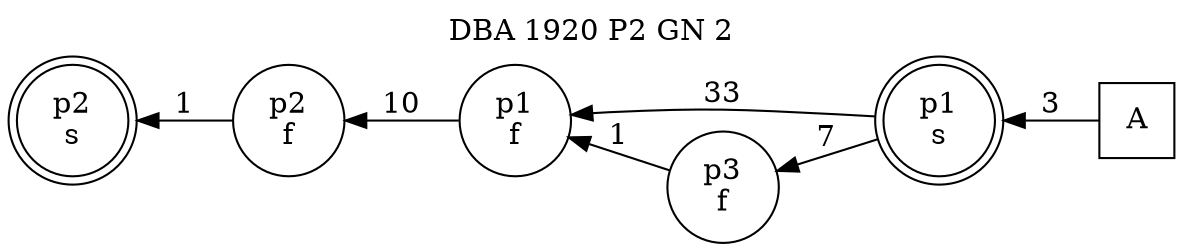 digraph DBA_1920_P2_GN_2_GOOD {
labelloc="tl"
label= " DBA 1920 P2 GN 2 "
rankdir="RL";
graph [ size=" 10 , 10 !"]

"A" [shape="square" label="A"]
"p1_s" [shape="doublecircle" label="p1
s"]
"p1_f" [shape="circle" label="p1
f"]
"p2_f" [shape="circle" label="p2
f"]
"p3_f" [shape="circle" label="p3
f"]
"p2_s" [shape="doublecircle" label="p2
s"]
"A" -> "p1_s" [ label=3]
"p1_s" -> "p1_f" [ label=33]
"p1_s" -> "p3_f" [ label=7]
"p1_f" -> "p2_f" [ label=10]
"p2_f" -> "p2_s" [ label=1]
"p3_f" -> "p1_f" [ label=1]
}
